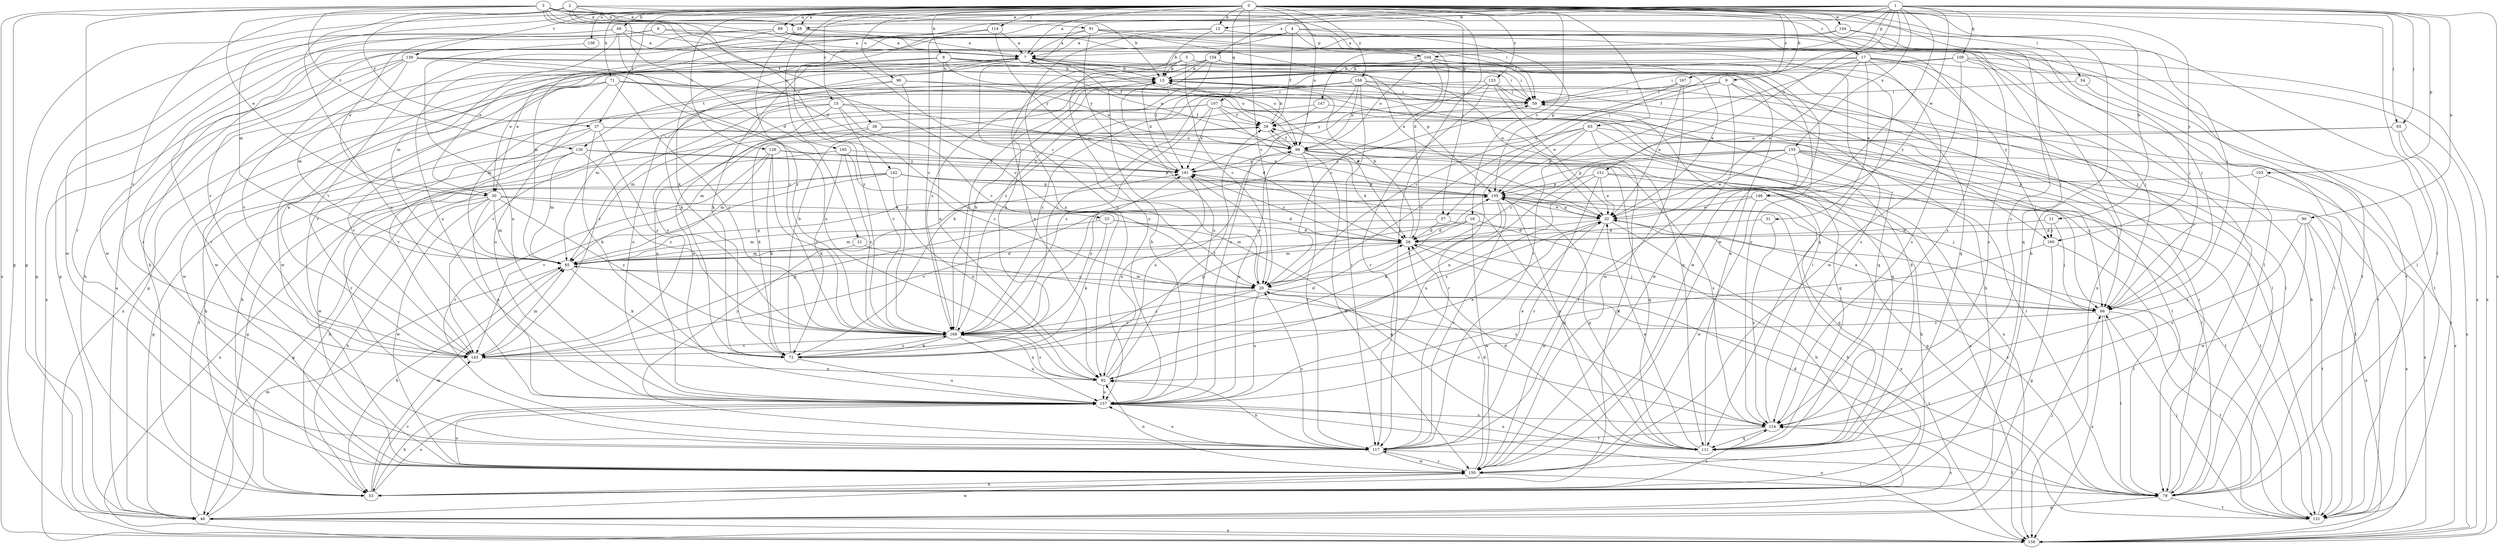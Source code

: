 strict digraph  {
0;
1;
2;
3;
4;
5;
6;
7;
8;
9;
11;
12;
13;
15;
16;
17;
20;
21;
23;
26;
28;
30;
31;
32;
37;
38;
39;
46;
49;
53;
54;
57;
59;
63;
65;
66;
71;
72;
79;
85;
89;
90;
91;
92;
96;
98;
103;
104;
105;
107;
109;
111;
114;
117;
123;
124;
128;
130;
131;
136;
137;
139;
142;
143;
144;
146;
147;
150;
151;
154;
155;
156;
158;
160;
161;
165;
167;
168;
0 -> 7  [label=a];
0 -> 8  [label=b];
0 -> 9  [label=b];
0 -> 11  [label=b];
0 -> 12  [label=b];
0 -> 15  [label=c];
0 -> 16  [label=c];
0 -> 17  [label=c];
0 -> 20  [label=c];
0 -> 28  [label=e];
0 -> 37  [label=f];
0 -> 46  [label=g];
0 -> 49  [label=h];
0 -> 53  [label=h];
0 -> 54  [label=i];
0 -> 63  [label=j];
0 -> 65  [label=j];
0 -> 71  [label=k];
0 -> 79  [label=l];
0 -> 85  [label=m];
0 -> 89  [label=n];
0 -> 96  [label=o];
0 -> 98  [label=o];
0 -> 107  [label=q];
0 -> 114  [label=r];
0 -> 117  [label=r];
0 -> 123  [label=s];
0 -> 124  [label=s];
0 -> 128  [label=t];
0 -> 136  [label=u];
0 -> 139  [label=v];
0 -> 144  [label=w];
0 -> 158  [label=y];
0 -> 160  [label=y];
0 -> 165  [label=z];
0 -> 167  [label=z];
1 -> 12  [label=b];
1 -> 28  [label=e];
1 -> 57  [label=i];
1 -> 65  [label=j];
1 -> 72  [label=k];
1 -> 90  [label=n];
1 -> 103  [label=p];
1 -> 104  [label=p];
1 -> 109  [label=q];
1 -> 137  [label=u];
1 -> 146  [label=w];
1 -> 147  [label=w];
1 -> 150  [label=w];
1 -> 151  [label=x];
1 -> 154  [label=x];
1 -> 155  [label=x];
1 -> 156  [label=x];
1 -> 168  [label=z];
2 -> 13  [label=b];
2 -> 20  [label=c];
2 -> 28  [label=e];
2 -> 37  [label=f];
2 -> 57  [label=i];
2 -> 137  [label=u];
2 -> 142  [label=v];
2 -> 143  [label=v];
3 -> 21  [label=d];
3 -> 23  [label=d];
3 -> 26  [label=d];
3 -> 28  [label=e];
3 -> 30  [label=e];
3 -> 38  [label=f];
3 -> 46  [label=g];
3 -> 59  [label=i];
3 -> 66  [label=j];
3 -> 91  [label=n];
3 -> 117  [label=r];
3 -> 130  [label=t];
3 -> 156  [label=x];
4 -> 30  [label=e];
4 -> 39  [label=f];
4 -> 53  [label=h];
4 -> 79  [label=l];
4 -> 85  [label=m];
4 -> 104  [label=p];
4 -> 105  [label=p];
5 -> 13  [label=b];
5 -> 20  [label=c];
5 -> 59  [label=i];
5 -> 92  [label=n];
5 -> 124  [label=s];
5 -> 150  [label=w];
6 -> 7  [label=a];
6 -> 30  [label=e];
6 -> 79  [label=l];
6 -> 150  [label=w];
7 -> 13  [label=b];
7 -> 30  [label=e];
7 -> 39  [label=f];
7 -> 72  [label=k];
7 -> 98  [label=o];
7 -> 105  [label=p];
7 -> 130  [label=t];
8 -> 13  [label=b];
8 -> 30  [label=e];
8 -> 66  [label=j];
8 -> 72  [label=k];
8 -> 92  [label=n];
8 -> 98  [label=o];
8 -> 150  [label=w];
8 -> 160  [label=y];
9 -> 39  [label=f];
9 -> 53  [label=h];
9 -> 59  [label=i];
9 -> 79  [label=l];
9 -> 150  [label=w];
9 -> 168  [label=z];
11 -> 26  [label=d];
11 -> 66  [label=j];
11 -> 160  [label=y];
12 -> 7  [label=a];
12 -> 13  [label=b];
12 -> 66  [label=j];
12 -> 92  [label=n];
12 -> 111  [label=q];
13 -> 59  [label=i];
13 -> 85  [label=m];
13 -> 168  [label=z];
15 -> 20  [label=c];
15 -> 26  [label=d];
15 -> 39  [label=f];
15 -> 85  [label=m];
15 -> 137  [label=u];
15 -> 143  [label=v];
15 -> 168  [label=z];
16 -> 20  [label=c];
16 -> 26  [label=d];
16 -> 53  [label=h];
16 -> 85  [label=m];
16 -> 150  [label=w];
17 -> 13  [label=b];
17 -> 31  [label=e];
17 -> 32  [label=e];
17 -> 66  [label=j];
17 -> 117  [label=r];
17 -> 124  [label=s];
17 -> 156  [label=x];
17 -> 160  [label=y];
17 -> 168  [label=z];
20 -> 66  [label=j];
20 -> 85  [label=m];
20 -> 131  [label=t];
20 -> 137  [label=u];
20 -> 143  [label=v];
20 -> 161  [label=y];
20 -> 168  [label=z];
21 -> 85  [label=m];
21 -> 124  [label=s];
23 -> 26  [label=d];
23 -> 72  [label=k];
23 -> 85  [label=m];
23 -> 111  [label=q];
26 -> 13  [label=b];
26 -> 66  [label=j];
26 -> 85  [label=m];
26 -> 161  [label=y];
28 -> 7  [label=a];
28 -> 117  [label=r];
28 -> 131  [label=t];
28 -> 168  [label=z];
30 -> 26  [label=d];
30 -> 32  [label=e];
30 -> 46  [label=g];
30 -> 53  [label=h];
30 -> 85  [label=m];
30 -> 137  [label=u];
30 -> 150  [label=w];
30 -> 168  [label=z];
31 -> 26  [label=d];
31 -> 124  [label=s];
32 -> 26  [label=d];
32 -> 53  [label=h];
32 -> 105  [label=p];
32 -> 150  [label=w];
32 -> 168  [label=z];
37 -> 53  [label=h];
37 -> 72  [label=k];
37 -> 79  [label=l];
37 -> 98  [label=o];
37 -> 143  [label=v];
37 -> 168  [label=z];
38 -> 72  [label=k];
38 -> 98  [label=o];
38 -> 105  [label=p];
38 -> 117  [label=r];
39 -> 13  [label=b];
39 -> 85  [label=m];
39 -> 98  [label=o];
46 -> 7  [label=a];
46 -> 39  [label=f];
46 -> 66  [label=j];
46 -> 85  [label=m];
46 -> 124  [label=s];
46 -> 150  [label=w];
46 -> 156  [label=x];
49 -> 7  [label=a];
49 -> 46  [label=g];
49 -> 59  [label=i];
49 -> 137  [label=u];
49 -> 150  [label=w];
49 -> 168  [label=z];
53 -> 39  [label=f];
53 -> 85  [label=m];
53 -> 124  [label=s];
53 -> 137  [label=u];
53 -> 143  [label=v];
54 -> 59  [label=i];
54 -> 79  [label=l];
57 -> 26  [label=d];
57 -> 85  [label=m];
57 -> 131  [label=t];
59 -> 39  [label=f];
63 -> 20  [label=c];
63 -> 79  [label=l];
63 -> 98  [label=o];
63 -> 105  [label=p];
63 -> 111  [label=q];
63 -> 117  [label=r];
63 -> 156  [label=x];
65 -> 20  [label=c];
65 -> 98  [label=o];
65 -> 131  [label=t];
65 -> 156  [label=x];
66 -> 32  [label=e];
66 -> 79  [label=l];
66 -> 131  [label=t];
66 -> 156  [label=x];
66 -> 168  [label=z];
71 -> 26  [label=d];
71 -> 59  [label=i];
71 -> 111  [label=q];
71 -> 137  [label=u];
71 -> 143  [label=v];
71 -> 150  [label=w];
71 -> 156  [label=x];
71 -> 168  [label=z];
72 -> 13  [label=b];
72 -> 105  [label=p];
72 -> 137  [label=u];
72 -> 168  [label=z];
79 -> 26  [label=d];
79 -> 32  [label=e];
79 -> 46  [label=g];
79 -> 59  [label=i];
79 -> 105  [label=p];
79 -> 131  [label=t];
85 -> 20  [label=c];
85 -> 26  [label=d];
85 -> 53  [label=h];
85 -> 72  [label=k];
85 -> 105  [label=p];
89 -> 7  [label=a];
89 -> 46  [label=g];
89 -> 111  [label=q];
89 -> 117  [label=r];
89 -> 143  [label=v];
89 -> 156  [label=x];
90 -> 26  [label=d];
90 -> 124  [label=s];
90 -> 131  [label=t];
90 -> 150  [label=w];
90 -> 156  [label=x];
91 -> 7  [label=a];
91 -> 32  [label=e];
91 -> 124  [label=s];
91 -> 131  [label=t];
91 -> 143  [label=v];
91 -> 161  [label=y];
92 -> 32  [label=e];
92 -> 39  [label=f];
92 -> 98  [label=o];
92 -> 137  [label=u];
92 -> 168  [label=z];
96 -> 59  [label=i];
96 -> 85  [label=m];
96 -> 98  [label=o];
96 -> 137  [label=u];
96 -> 168  [label=z];
98 -> 7  [label=a];
98 -> 26  [label=d];
98 -> 39  [label=f];
98 -> 117  [label=r];
98 -> 124  [label=s];
98 -> 137  [label=u];
98 -> 150  [label=w];
98 -> 156  [label=x];
98 -> 161  [label=y];
103 -> 105  [label=p];
103 -> 124  [label=s];
103 -> 156  [label=x];
104 -> 13  [label=b];
104 -> 20  [label=c];
104 -> 32  [label=e];
104 -> 46  [label=g];
104 -> 59  [label=i];
104 -> 98  [label=o];
104 -> 124  [label=s];
105 -> 32  [label=e];
105 -> 72  [label=k];
105 -> 111  [label=q];
105 -> 117  [label=r];
105 -> 156  [label=x];
107 -> 32  [label=e];
107 -> 39  [label=f];
107 -> 53  [label=h];
107 -> 66  [label=j];
107 -> 131  [label=t];
107 -> 137  [label=u];
107 -> 161  [label=y];
107 -> 168  [label=z];
109 -> 13  [label=b];
109 -> 59  [label=i];
109 -> 124  [label=s];
109 -> 131  [label=t];
109 -> 150  [label=w];
109 -> 156  [label=x];
111 -> 7  [label=a];
111 -> 13  [label=b];
111 -> 26  [label=d];
111 -> 32  [label=e];
111 -> 105  [label=p];
111 -> 137  [label=u];
111 -> 161  [label=y];
114 -> 7  [label=a];
114 -> 85  [label=m];
114 -> 161  [label=y];
114 -> 168  [label=z];
117 -> 20  [label=c];
117 -> 79  [label=l];
117 -> 92  [label=n];
117 -> 137  [label=u];
117 -> 150  [label=w];
117 -> 161  [label=y];
123 -> 32  [label=e];
123 -> 59  [label=i];
123 -> 111  [label=q];
123 -> 117  [label=r];
123 -> 137  [label=u];
123 -> 143  [label=v];
124 -> 20  [label=c];
124 -> 59  [label=i];
124 -> 111  [label=q];
124 -> 117  [label=r];
128 -> 72  [label=k];
128 -> 85  [label=m];
128 -> 111  [label=q];
128 -> 117  [label=r];
128 -> 161  [label=y];
128 -> 168  [label=z];
130 -> 46  [label=g];
130 -> 85  [label=m];
130 -> 105  [label=p];
130 -> 150  [label=w];
130 -> 161  [label=y];
130 -> 168  [label=z];
131 -> 13  [label=b];
131 -> 66  [label=j];
136 -> 137  [label=u];
137 -> 13  [label=b];
137 -> 32  [label=e];
137 -> 53  [label=h];
137 -> 124  [label=s];
137 -> 156  [label=x];
139 -> 13  [label=b];
139 -> 20  [label=c];
139 -> 32  [label=e];
139 -> 53  [label=h];
139 -> 85  [label=m];
139 -> 92  [label=n];
139 -> 143  [label=v];
139 -> 156  [label=x];
142 -> 53  [label=h];
142 -> 66  [label=j];
142 -> 92  [label=n];
142 -> 105  [label=p];
142 -> 131  [label=t];
142 -> 143  [label=v];
142 -> 156  [label=x];
143 -> 7  [label=a];
143 -> 85  [label=m];
143 -> 92  [label=n];
143 -> 105  [label=p];
144 -> 7  [label=a];
144 -> 66  [label=j];
144 -> 79  [label=l];
144 -> 137  [label=u];
146 -> 32  [label=e];
146 -> 111  [label=q];
146 -> 143  [label=v];
146 -> 150  [label=w];
146 -> 156  [label=x];
147 -> 39  [label=f];
147 -> 111  [label=q];
147 -> 143  [label=v];
150 -> 26  [label=d];
150 -> 53  [label=h];
150 -> 79  [label=l];
150 -> 92  [label=n];
150 -> 117  [label=r];
150 -> 137  [label=u];
151 -> 32  [label=e];
151 -> 53  [label=h];
151 -> 105  [label=p];
151 -> 117  [label=r];
151 -> 131  [label=t];
151 -> 137  [label=u];
154 -> 13  [label=b];
154 -> 66  [label=j];
154 -> 72  [label=k];
154 -> 111  [label=q];
154 -> 137  [label=u];
154 -> 150  [label=w];
154 -> 161  [label=y];
154 -> 168  [label=z];
155 -> 32  [label=e];
155 -> 66  [label=j];
155 -> 79  [label=l];
155 -> 92  [label=n];
155 -> 105  [label=p];
155 -> 117  [label=r];
155 -> 131  [label=t];
155 -> 156  [label=x];
155 -> 161  [label=y];
158 -> 59  [label=i];
158 -> 72  [label=k];
158 -> 79  [label=l];
158 -> 98  [label=o];
158 -> 117  [label=r];
158 -> 131  [label=t];
158 -> 143  [label=v];
158 -> 161  [label=y];
158 -> 168  [label=z];
160 -> 46  [label=g];
160 -> 79  [label=l];
160 -> 92  [label=n];
161 -> 13  [label=b];
161 -> 92  [label=n];
161 -> 105  [label=p];
165 -> 20  [label=c];
165 -> 46  [label=g];
165 -> 72  [label=k];
165 -> 161  [label=y];
165 -> 168  [label=z];
167 -> 20  [label=c];
167 -> 32  [label=e];
167 -> 59  [label=i];
167 -> 150  [label=w];
168 -> 13  [label=b];
168 -> 26  [label=d];
168 -> 59  [label=i];
168 -> 72  [label=k];
168 -> 92  [label=n];
168 -> 137  [label=u];
168 -> 143  [label=v];
168 -> 161  [label=y];
}
